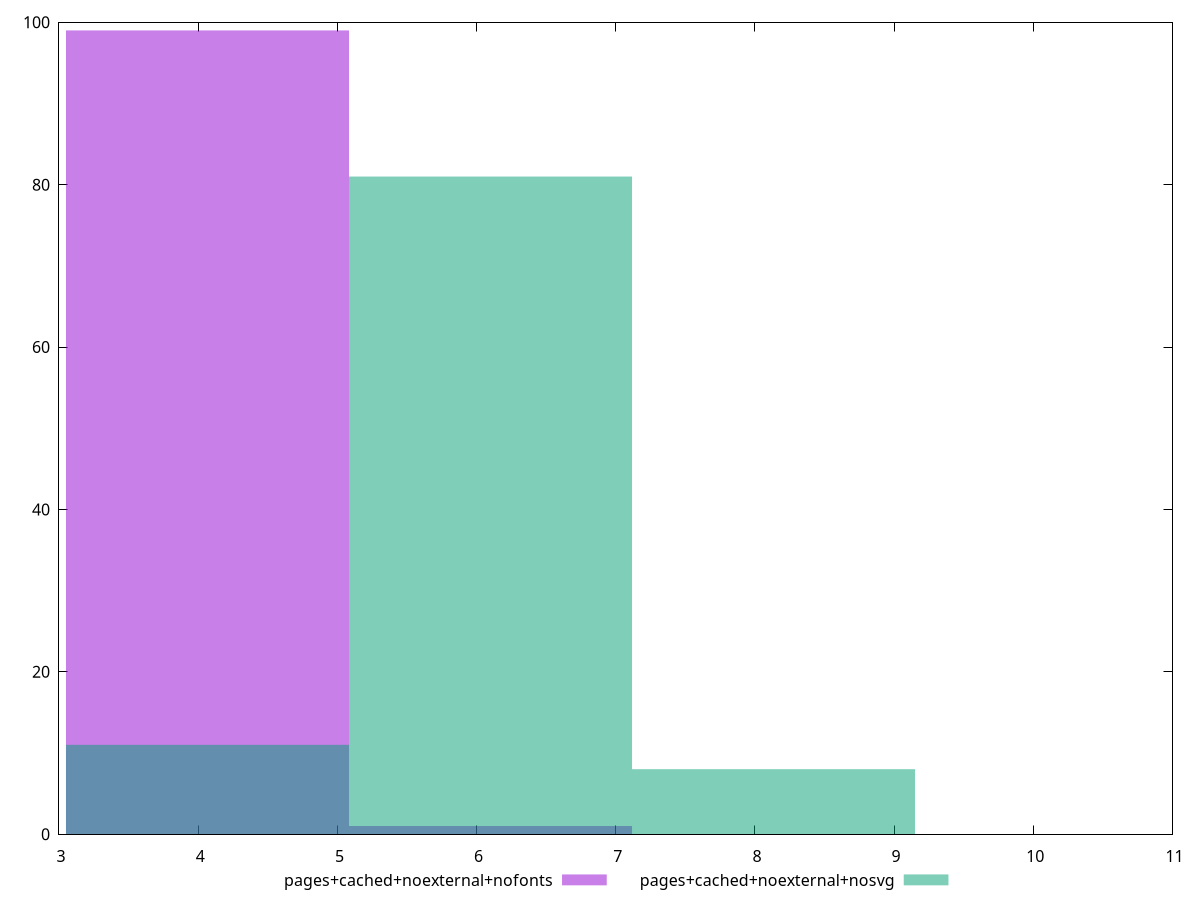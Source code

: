 reset
set terminal svg size 640, 500 enhanced background rgb 'white'
set output "reprap/network-server-latency/comparison/histogram/6_vs_7.svg"

$pagesCachedNoexternalNofonts <<EOF
6.100307790376399 1
4.066871860250933 99
EOF

$pagesCachedNoexternalNosvg <<EOF
6.100307790376399 81
4.066871860250933 11
8.133743720501865 8
EOF

set key outside below
set boxwidth 2.0334359301254663
set yrange [0:100]
set style fill transparent solid 0.5 noborder

plot \
  $pagesCachedNoexternalNofonts title "pages+cached+noexternal+nofonts" with boxes, \
  $pagesCachedNoexternalNosvg title "pages+cached+noexternal+nosvg" with boxes, \


reset
